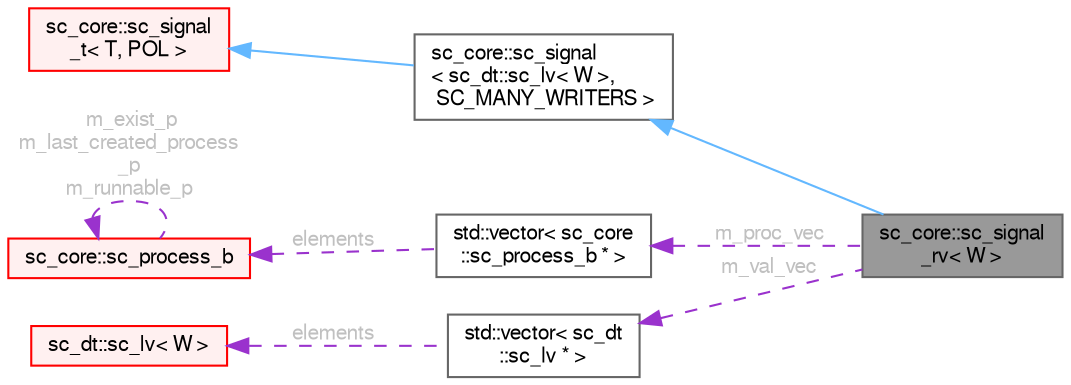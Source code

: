 digraph "sc_core::sc_signal_rv&lt; W &gt;"
{
 // LATEX_PDF_SIZE
  bgcolor="transparent";
  edge [fontname=FreeSans,fontsize=10,labelfontname=FreeSans,labelfontsize=10];
  node [fontname=FreeSans,fontsize=10,shape=box,height=0.2,width=0.4];
  rankdir="LR";
  Node1 [id="Node000001",label="sc_core::sc_signal\l_rv\< W \>",height=0.2,width=0.4,color="gray40", fillcolor="grey60", style="filled", fontcolor="black",tooltip=" "];
  Node2 -> Node1 [id="edge1_Node000001_Node000002",dir="back",color="steelblue1",style="solid",tooltip=" "];
  Node2 [id="Node000002",label="sc_core::sc_signal\l\< sc_dt::sc_lv\< W \>,\l SC_MANY_WRITERS \>",height=0.2,width=0.4,color="gray40", fillcolor="white", style="filled",URL="$a01413.html",tooltip=" "];
  Node3 -> Node2 [id="edge2_Node000002_Node000003",dir="back",color="steelblue1",style="solid",tooltip=" "];
  Node3 [id="Node000003",label="sc_core::sc_signal\l_t\< T, POL \>",height=0.2,width=0.4,color="red", fillcolor="#FFF0F0", style="filled",URL="$a01409.html",tooltip=" "];
  Node14 -> Node1 [id="edge3_Node000001_Node000014",dir="back",color="darkorchid3",style="dashed",tooltip=" ",label=" m_proc_vec",fontcolor="grey" ];
  Node14 [id="Node000014",label="std::vector\< sc_core\l::sc_process_b * \>",height=0.2,width=0.4,color="gray40", fillcolor="white", style="filled",tooltip=" "];
  Node15 -> Node14 [id="edge4_Node000014_Node000015",dir="back",color="darkorchid3",style="dashed",tooltip=" ",label=" elements",fontcolor="grey" ];
  Node15 [id="Node000015",label="sc_core::sc_process_b",height=0.2,width=0.4,color="red", fillcolor="#FFF0F0", style="filled",URL="$a02157.html",tooltip=" "];
  Node15 -> Node15 [id="edge5_Node000015_Node000015",dir="back",color="darkorchid3",style="dashed",tooltip=" ",label=" m_exist_p\nm_last_created_process\l_p\nm_runnable_p",fontcolor="grey" ];
  Node30 -> Node1 [id="edge6_Node000001_Node000030",dir="back",color="darkorchid3",style="dashed",tooltip=" ",label=" m_val_vec",fontcolor="grey" ];
  Node30 [id="Node000030",label="std::vector\< sc_dt\l::sc_lv * \>",height=0.2,width=0.4,color="gray40", fillcolor="white", style="filled",tooltip=" "];
  Node31 -> Node30 [id="edge7_Node000030_Node000031",dir="back",color="darkorchid3",style="dashed",tooltip=" ",label=" elements",fontcolor="grey" ];
  Node31 [id="Node000031",label="sc_dt::sc_lv\< W \>",height=0.2,width=0.4,color="red", fillcolor="#FFF0F0", style="filled",URL="$a01617.html",tooltip=" "];
}
